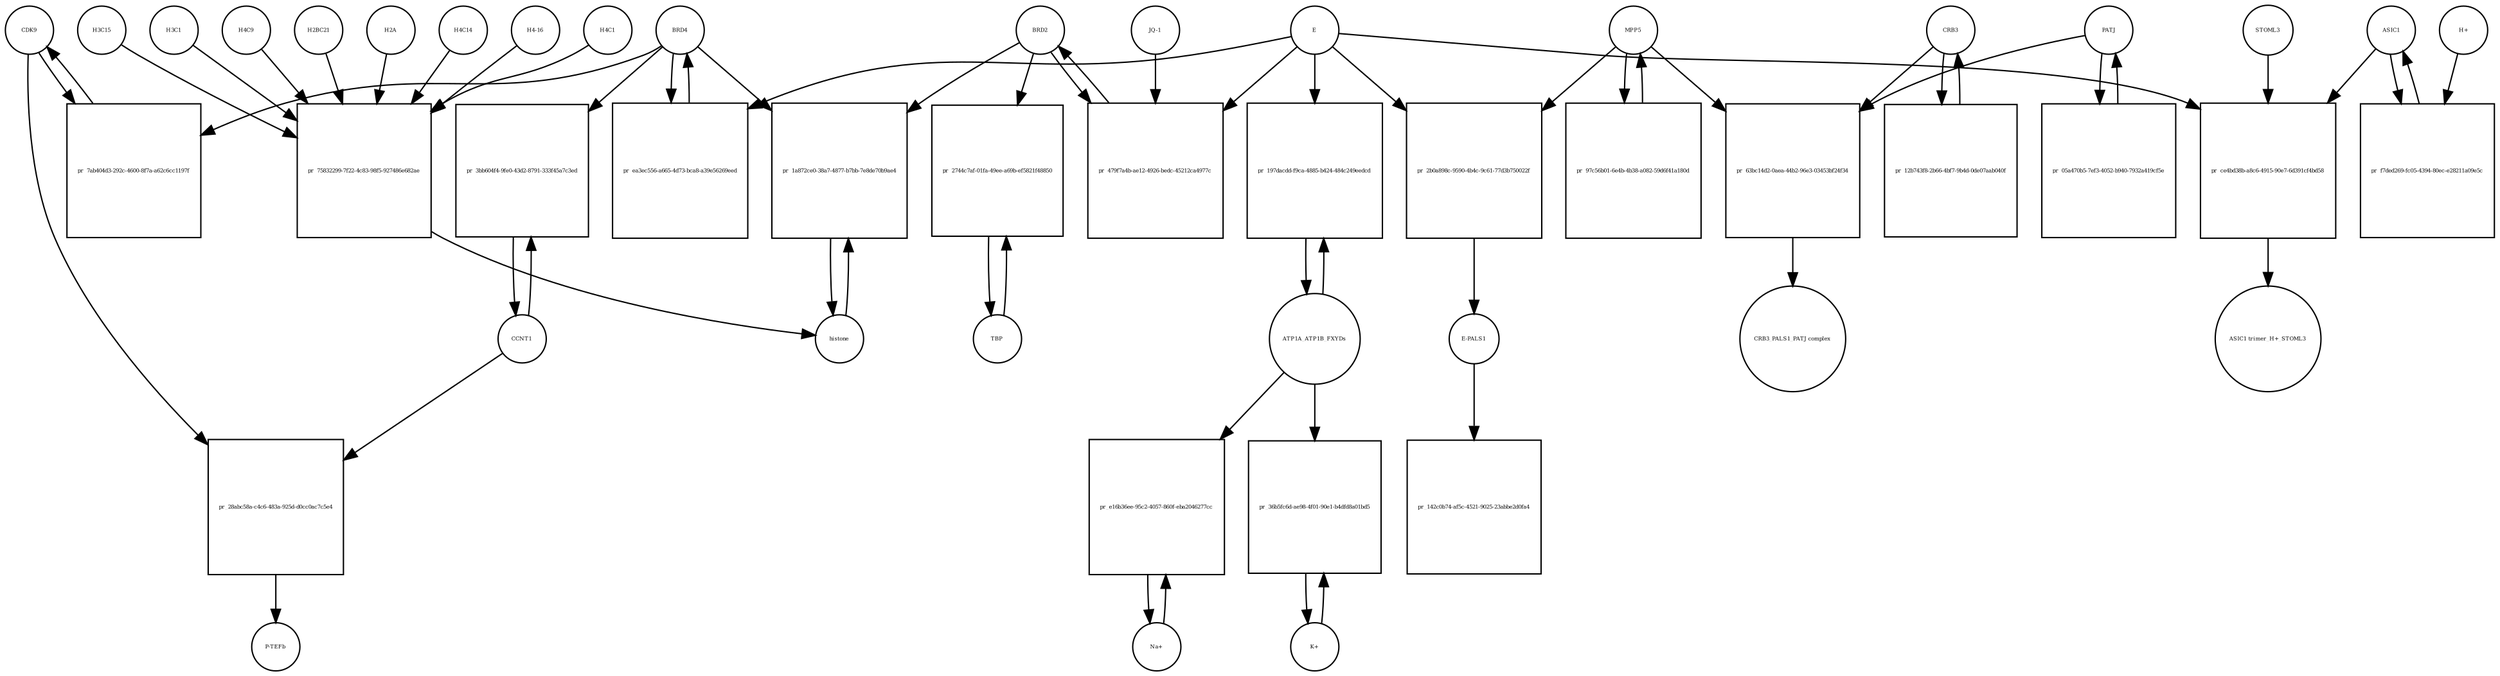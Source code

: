 strict digraph  {
CDK9 [annotation="", bipartite=0, cls=macromolecule, fontsize=4, label=CDK9, shape=circle];
"pr_7ab404d3-292c-4600-8f7a-a62c6cc1197f" [annotation="", bipartite=1, cls=process, fontsize=4, label="pr_7ab404d3-292c-4600-8f7a-a62c6cc1197f", shape=square];
BRD4 [annotation="", bipartite=0, cls=macromolecule, fontsize=4, label=BRD4, shape=circle];
CCNT1 [annotation="", bipartite=0, cls=macromolecule, fontsize=4, label=CCNT1, shape=circle];
"pr_3bb604f4-9fe0-43d2-8791-333f45a7c3ed" [annotation="", bipartite=1, cls=process, fontsize=4, label="pr_3bb604f4-9fe0-43d2-8791-333f45a7c3ed", shape=square];
histone [annotation="", bipartite=0, cls=complex, fontsize=4, label=histone, shape=circle];
"pr_1a872ce0-38a7-4877-b7bb-7e8de70b9ae4" [annotation="", bipartite=1, cls=process, fontsize=4, label="pr_1a872ce0-38a7-4877-b7bb-7e8de70b9ae4", shape=square];
BRD2 [annotation="", bipartite=0, cls=macromolecule, fontsize=4, label=BRD2, shape=circle];
"pr_ea3ec556-a665-4d73-bca8-a39e56269eed" [annotation="", bipartite=1, cls=process, fontsize=4, label="pr_ea3ec556-a665-4d73-bca8-a39e56269eed", shape=square];
E [annotation=urn_miriam_ncbiprotein_BCD58755, bipartite=0, cls=macromolecule, fontsize=4, label=E, shape=circle];
H4C14 [annotation="", bipartite=0, cls=macromolecule, fontsize=4, label=H4C14, shape=circle];
"pr_75832299-7f22-4c83-98f5-927486e682ae" [annotation="", bipartite=1, cls=process, fontsize=4, label="pr_75832299-7f22-4c83-98f5-927486e682ae", shape=square];
"H4-16" [annotation="", bipartite=0, cls=macromolecule, fontsize=4, label="H4-16", shape=circle];
H4C1 [annotation="", bipartite=0, cls=macromolecule, fontsize=4, label=H4C1, shape=circle];
H3C15 [annotation="", bipartite=0, cls=macromolecule, fontsize=4, label=H3C15, shape=circle];
H3C1 [annotation="", bipartite=0, cls=macromolecule, fontsize=4, label=H3C1, shape=circle];
H4C9 [annotation="", bipartite=0, cls=macromolecule, fontsize=4, label=H4C9, shape=circle];
H2BC21 [annotation="", bipartite=0, cls=macromolecule, fontsize=4, label=H2BC21, shape=circle];
H2A [annotation=urn_miriam_interpro_IPR002119, bipartite=0, cls=macromolecule, fontsize=4, label=H2A, shape=circle];
"pr_479f7a4b-ae12-4926-bedc-45212ca4977c" [annotation="", bipartite=1, cls=process, fontsize=4, label="pr_479f7a4b-ae12-4926-bedc-45212ca4977c", shape=square];
"JQ-1" [annotation="urn_miriam_pubchem.compound_46907787", bipartite=0, cls="simple chemical", fontsize=4, label="JQ-1", shape=circle];
TBP [annotation="", bipartite=0, cls=macromolecule, fontsize=4, label=TBP, shape=circle];
"pr_2744c7af-01fa-49ee-a69b-ef5821f48850" [annotation="", bipartite=1, cls=process, fontsize=4, label="pr_2744c7af-01fa-49ee-a69b-ef5821f48850", shape=square];
"pr_2b0a898c-9590-4b4c-9c61-77d3b750022f" [annotation="", bipartite=1, cls=process, fontsize=4, label="pr_2b0a898c-9590-4b4c-9c61-77d3b750022f", shape=square];
MPP5 [annotation="", bipartite=0, cls=macromolecule, fontsize=4, label=MPP5, shape=circle];
"E-PALS1" [annotation="", bipartite=0, cls=complex, fontsize=4, label="E-PALS1", shape=circle];
"pr_142c0b74-af5c-4521-9025-23abbe2d0fa4" [annotation="", bipartite=1, cls=process, fontsize=4, label="pr_142c0b74-af5c-4521-9025-23abbe2d0fa4", shape=square];
"pr_97c56b01-6e4b-4b38-a082-59d6f41a180d" [annotation="", bipartite=1, cls=process, fontsize=4, label="pr_97c56b01-6e4b-4b38-a082-59d6f41a180d", shape=square];
CRB3 [annotation="", bipartite=0, cls=macromolecule, fontsize=4, label=CRB3, shape=circle];
"pr_12b743f8-2b66-4bf7-9b4d-0de07aab040f" [annotation="", bipartite=1, cls=process, fontsize=4, label="pr_12b743f8-2b66-4bf7-9b4d-0de07aab040f", shape=square];
PATJ [annotation="", bipartite=0, cls=macromolecule, fontsize=4, label=PATJ, shape=circle];
"pr_05a470b5-7ef3-4052-b940-7932a419cf5e" [annotation="", bipartite=1, cls=process, fontsize=4, label="pr_05a470b5-7ef3-4052-b940-7932a419cf5e", shape=square];
ATP1A_ATP1B_FXYDs [annotation="", bipartite=0, cls=complex, fontsize=4, label=ATP1A_ATP1B_FXYDs, shape=circle];
"pr_197dacdd-f9ca-4885-b424-484c249eedcd" [annotation="", bipartite=1, cls=process, fontsize=4, label="pr_197dacdd-f9ca-4885-b424-484c249eedcd", shape=square];
ASIC1 [annotation="", bipartite=0, cls="macromolecule multimer", fontsize=4, label=ASIC1, shape=circle];
"pr_f7ded269-fc05-4394-80ec-e28211a09e5c" [annotation="", bipartite=1, cls=process, fontsize=4, label="pr_f7ded269-fc05-4394-80ec-e28211a09e5c", shape=square];
"H+" [annotation="", bipartite=0, cls="simple chemical", fontsize=4, label="H+", shape=circle];
"pr_ce4bd38b-a8c6-4915-90e7-6d391cf4bd58" [annotation="", bipartite=1, cls=process, fontsize=4, label="pr_ce4bd38b-a8c6-4915-90e7-6d391cf4bd58", shape=square];
STOML3 [annotation="", bipartite=0, cls=macromolecule, fontsize=4, label=STOML3, shape=circle];
"ASIC1 trimer_H+_STOML3" [annotation="", bipartite=0, cls=complex, fontsize=4, label="ASIC1 trimer_H+_STOML3", shape=circle];
"K+" [annotation="", bipartite=0, cls="simple chemical", fontsize=4, label="K+", shape=circle];
"pr_36b5fc6d-ae98-4f01-90e1-b4dfd8a01bd5" [annotation="", bipartite=1, cls=process, fontsize=4, label="pr_36b5fc6d-ae98-4f01-90e1-b4dfd8a01bd5", shape=square];
"Na+" [annotation="", bipartite=0, cls="simple chemical", fontsize=4, label="Na+", shape=circle];
"pr_e16b36ee-95c2-4057-860f-eba2046277cc" [annotation="", bipartite=1, cls=process, fontsize=4, label="pr_e16b36ee-95c2-4057-860f-eba2046277cc", shape=square];
"pr_28abc58a-c4c6-483a-925d-d0cc0ac7c5e4" [annotation="", bipartite=1, cls=process, fontsize=4, label="pr_28abc58a-c4c6-483a-925d-d0cc0ac7c5e4", shape=square];
"P-TEFb" [annotation="", bipartite=0, cls=complex, fontsize=4, label="P-TEFb", shape=circle];
"pr_63bc14d2-0aea-44b2-96e3-03453bf24f34" [annotation="", bipartite=1, cls=process, fontsize=4, label="pr_63bc14d2-0aea-44b2-96e3-03453bf24f34", shape=square];
"CRB3_PALS1_PATJ complex" [annotation="", bipartite=0, cls=complex, fontsize=4, label="CRB3_PALS1_PATJ complex", shape=circle];
CDK9 -> "pr_7ab404d3-292c-4600-8f7a-a62c6cc1197f"  [annotation="", interaction_type=consumption];
CDK9 -> "pr_28abc58a-c4c6-483a-925d-d0cc0ac7c5e4"  [annotation="", interaction_type=consumption];
"pr_7ab404d3-292c-4600-8f7a-a62c6cc1197f" -> CDK9  [annotation="", interaction_type=production];
BRD4 -> "pr_7ab404d3-292c-4600-8f7a-a62c6cc1197f"  [annotation="urn_miriam_doi_10.18632%2Foncotarget.18583|urn_miriam_doi_10.1016%2Fj.molcel.2005.06.027", interaction_type=catalysis];
BRD4 -> "pr_3bb604f4-9fe0-43d2-8791-333f45a7c3ed"  [annotation="urn_miriam_doi_10.1016%2Fj.molcel.2005.06.027", interaction_type=catalysis];
BRD4 -> "pr_1a872ce0-38a7-4877-b7bb-7e8de70b9ae4"  [annotation="urn_miriam_doi_10.1038%2Fnsmb.3228.|urn_miriam_doi_10.1016%2Fj.molcel.2008.01.018", interaction_type=catalysis];
BRD4 -> "pr_ea3ec556-a665-4d73-bca8-a39e56269eed"  [annotation="", interaction_type=consumption];
CCNT1 -> "pr_3bb604f4-9fe0-43d2-8791-333f45a7c3ed"  [annotation="", interaction_type=consumption];
CCNT1 -> "pr_28abc58a-c4c6-483a-925d-d0cc0ac7c5e4"  [annotation="", interaction_type=consumption];
"pr_3bb604f4-9fe0-43d2-8791-333f45a7c3ed" -> CCNT1  [annotation="", interaction_type=production];
histone -> "pr_1a872ce0-38a7-4877-b7bb-7e8de70b9ae4"  [annotation="", interaction_type=consumption];
"pr_1a872ce0-38a7-4877-b7bb-7e8de70b9ae4" -> histone  [annotation="", interaction_type=production];
BRD2 -> "pr_1a872ce0-38a7-4877-b7bb-7e8de70b9ae4"  [annotation="urn_miriam_doi_10.1038%2Fnsmb.3228.|urn_miriam_doi_10.1016%2Fj.molcel.2008.01.018", interaction_type=catalysis];
BRD2 -> "pr_479f7a4b-ae12-4926-bedc-45212ca4977c"  [annotation="", interaction_type=consumption];
BRD2 -> "pr_2744c7af-01fa-49ee-a69b-ef5821f48850"  [annotation="urn_miriam_doi_10.1007%2Fs11010-006-9223-6", interaction_type=catalysis];
"pr_ea3ec556-a665-4d73-bca8-a39e56269eed" -> BRD4  [annotation="", interaction_type=production];
E -> "pr_ea3ec556-a665-4d73-bca8-a39e56269eed"  [annotation="urn_miriam_doi_10.1038%2Fs41586-020-2286-9", interaction_type=inhibition];
E -> "pr_479f7a4b-ae12-4926-bedc-45212ca4977c"  [annotation="urn_miriam_doi_10.1038%2Fs41586-020-2286-9|urn_miriam_doi_10.1080%2F15592294.2018.1469891", interaction_type=inhibition];
E -> "pr_2b0a898c-9590-4b4c-9c61-77d3b750022f"  [annotation="", interaction_type=consumption];
E -> "pr_197dacdd-f9ca-4885-b424-484c249eedcd"  [annotation=urn_miriam_pubmed_21524776, interaction_type=inhibition];
E -> "pr_ce4bd38b-a8c6-4915-90e7-6d391cf4bd58"  [annotation=urn_miriam_pubmed_21524776, interaction_type=inhibition];
H4C14 -> "pr_75832299-7f22-4c83-98f5-927486e682ae"  [annotation="", interaction_type=consumption];
"pr_75832299-7f22-4c83-98f5-927486e682ae" -> histone  [annotation="", interaction_type=production];
"H4-16" -> "pr_75832299-7f22-4c83-98f5-927486e682ae"  [annotation="", interaction_type=consumption];
H4C1 -> "pr_75832299-7f22-4c83-98f5-927486e682ae"  [annotation="", interaction_type=consumption];
H3C15 -> "pr_75832299-7f22-4c83-98f5-927486e682ae"  [annotation="", interaction_type=consumption];
H3C1 -> "pr_75832299-7f22-4c83-98f5-927486e682ae"  [annotation="", interaction_type=consumption];
H4C9 -> "pr_75832299-7f22-4c83-98f5-927486e682ae"  [annotation="", interaction_type=consumption];
H2BC21 -> "pr_75832299-7f22-4c83-98f5-927486e682ae"  [annotation="", interaction_type=consumption];
H2A -> "pr_75832299-7f22-4c83-98f5-927486e682ae"  [annotation="", interaction_type=consumption];
"pr_479f7a4b-ae12-4926-bedc-45212ca4977c" -> BRD2  [annotation="", interaction_type=production];
"JQ-1" -> "pr_479f7a4b-ae12-4926-bedc-45212ca4977c"  [annotation="urn_miriam_doi_10.1038%2Fs41586-020-2286-9|urn_miriam_doi_10.1080%2F15592294.2018.1469891", interaction_type=inhibition];
TBP -> "pr_2744c7af-01fa-49ee-a69b-ef5821f48850"  [annotation="", interaction_type=consumption];
"pr_2744c7af-01fa-49ee-a69b-ef5821f48850" -> TBP  [annotation="", interaction_type=production];
"pr_2b0a898c-9590-4b4c-9c61-77d3b750022f" -> "E-PALS1"  [annotation="", interaction_type=production];
MPP5 -> "pr_2b0a898c-9590-4b4c-9c61-77d3b750022f"  [annotation="", interaction_type=consumption];
MPP5 -> "pr_97c56b01-6e4b-4b38-a082-59d6f41a180d"  [annotation="", interaction_type=consumption];
MPP5 -> "pr_63bc14d2-0aea-44b2-96e3-03453bf24f34"  [annotation="", interaction_type=consumption];
"E-PALS1" -> "pr_142c0b74-af5c-4521-9025-23abbe2d0fa4"  [annotation="", interaction_type=consumption];
"pr_97c56b01-6e4b-4b38-a082-59d6f41a180d" -> MPP5  [annotation="", interaction_type=production];
CRB3 -> "pr_12b743f8-2b66-4bf7-9b4d-0de07aab040f"  [annotation="", interaction_type=consumption];
CRB3 -> "pr_63bc14d2-0aea-44b2-96e3-03453bf24f34"  [annotation="", interaction_type=consumption];
"pr_12b743f8-2b66-4bf7-9b4d-0de07aab040f" -> CRB3  [annotation="", interaction_type=production];
PATJ -> "pr_05a470b5-7ef3-4052-b940-7932a419cf5e"  [annotation="", interaction_type=consumption];
PATJ -> "pr_63bc14d2-0aea-44b2-96e3-03453bf24f34"  [annotation="", interaction_type=consumption];
"pr_05a470b5-7ef3-4052-b940-7932a419cf5e" -> PATJ  [annotation="", interaction_type=production];
ATP1A_ATP1B_FXYDs -> "pr_197dacdd-f9ca-4885-b424-484c249eedcd"  [annotation="", interaction_type=consumption];
ATP1A_ATP1B_FXYDs -> "pr_36b5fc6d-ae98-4f01-90e1-b4dfd8a01bd5"  [annotation=urn_miriam_pubmed_21524776, interaction_type="necessary stimulation"];
ATP1A_ATP1B_FXYDs -> "pr_e16b36ee-95c2-4057-860f-eba2046277cc"  [annotation=urn_miriam_pubmed_21524776, interaction_type="necessary stimulation"];
"pr_197dacdd-f9ca-4885-b424-484c249eedcd" -> ATP1A_ATP1B_FXYDs  [annotation="", interaction_type=production];
ASIC1 -> "pr_f7ded269-fc05-4394-80ec-e28211a09e5c"  [annotation="", interaction_type=consumption];
ASIC1 -> "pr_ce4bd38b-a8c6-4915-90e7-6d391cf4bd58"  [annotation="", interaction_type=consumption];
"pr_f7ded269-fc05-4394-80ec-e28211a09e5c" -> ASIC1  [annotation="", interaction_type=production];
"H+" -> "pr_f7ded269-fc05-4394-80ec-e28211a09e5c"  [annotation="", interaction_type=consumption];
"pr_ce4bd38b-a8c6-4915-90e7-6d391cf4bd58" -> "ASIC1 trimer_H+_STOML3"  [annotation="", interaction_type=production];
STOML3 -> "pr_ce4bd38b-a8c6-4915-90e7-6d391cf4bd58"  [annotation="", interaction_type=consumption];
"K+" -> "pr_36b5fc6d-ae98-4f01-90e1-b4dfd8a01bd5"  [annotation="", interaction_type=consumption];
"pr_36b5fc6d-ae98-4f01-90e1-b4dfd8a01bd5" -> "K+"  [annotation="", interaction_type=production];
"Na+" -> "pr_e16b36ee-95c2-4057-860f-eba2046277cc"  [annotation="", interaction_type=consumption];
"pr_e16b36ee-95c2-4057-860f-eba2046277cc" -> "Na+"  [annotation="", interaction_type=production];
"pr_28abc58a-c4c6-483a-925d-d0cc0ac7c5e4" -> "P-TEFb"  [annotation="", interaction_type=production];
"pr_63bc14d2-0aea-44b2-96e3-03453bf24f34" -> "CRB3_PALS1_PATJ complex"  [annotation="", interaction_type=production];
}

